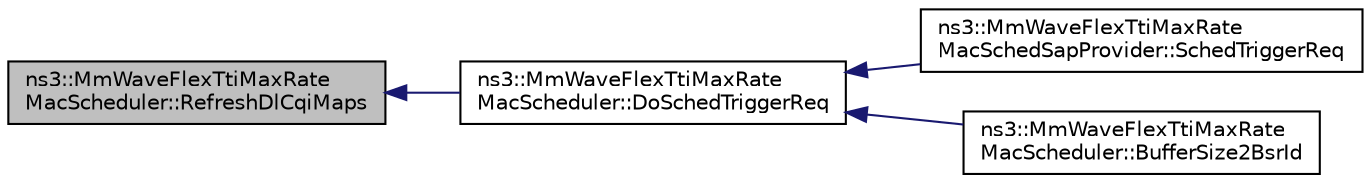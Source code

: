 digraph "ns3::MmWaveFlexTtiMaxRateMacScheduler::RefreshDlCqiMaps"
{
  edge [fontname="Helvetica",fontsize="10",labelfontname="Helvetica",labelfontsize="10"];
  node [fontname="Helvetica",fontsize="10",shape=record];
  rankdir="LR";
  Node1 [label="ns3::MmWaveFlexTtiMaxRate\lMacScheduler::RefreshDlCqiMaps",height=0.2,width=0.4,color="black", fillcolor="grey75", style="filled", fontcolor="black"];
  Node1 -> Node2 [dir="back",color="midnightblue",fontsize="10",style="solid"];
  Node2 [label="ns3::MmWaveFlexTtiMaxRate\lMacScheduler::DoSchedTriggerReq",height=0.2,width=0.4,color="black", fillcolor="white", style="filled",URL="$df/d2a/classns3_1_1MmWaveFlexTtiMaxRateMacScheduler.html#a95557db5ab59c517ba7731564eabf609"];
  Node2 -> Node3 [dir="back",color="midnightblue",fontsize="10",style="solid"];
  Node3 [label="ns3::MmWaveFlexTtiMaxRate\lMacSchedSapProvider::SchedTriggerReq",height=0.2,width=0.4,color="black", fillcolor="white", style="filled",URL="$d6/d39/classns3_1_1MmWaveFlexTtiMaxRateMacSchedSapProvider.html#aa853f2e2e2a2d44289bce20e9a4e8d0a"];
  Node2 -> Node4 [dir="back",color="midnightblue",fontsize="10",style="solid"];
  Node4 [label="ns3::MmWaveFlexTtiMaxRate\lMacScheduler::BufferSize2BsrId",height=0.2,width=0.4,color="black", fillcolor="white", style="filled",URL="$df/d2a/classns3_1_1MmWaveFlexTtiMaxRateMacScheduler.html#ad780da63c5b2502e6b254f42a28db30b"];
}
